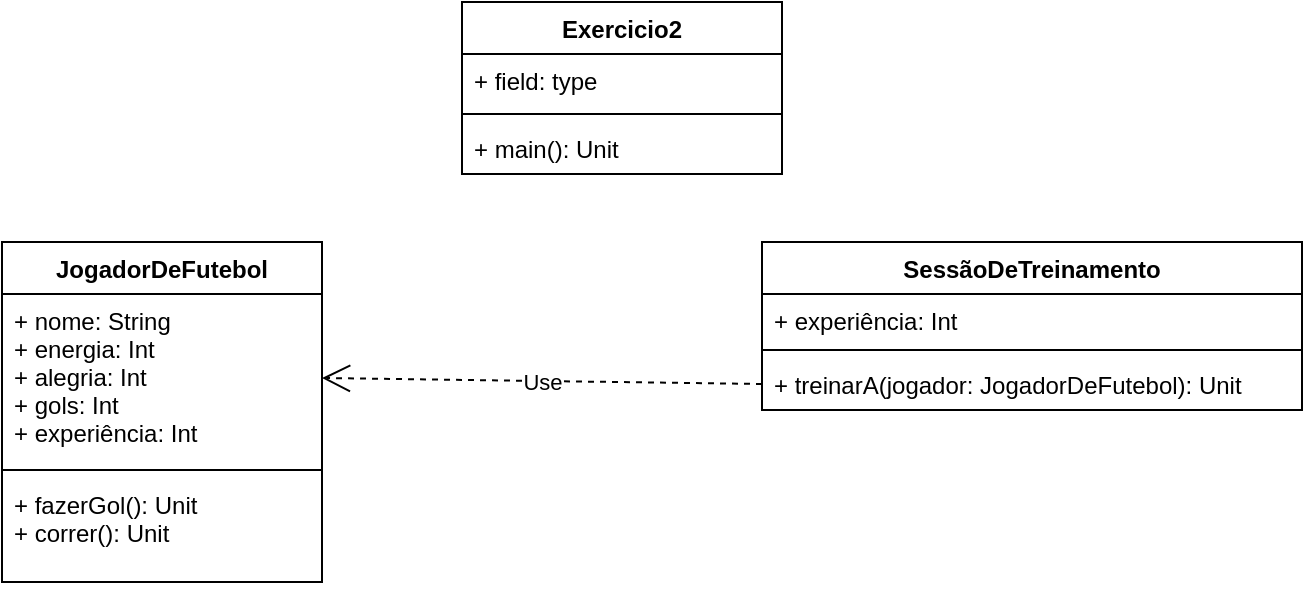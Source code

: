 <mxfile version="13.6.6" type="device"><diagram id="uoioWt-m97RwVh3F_od1" name="Page-1"><mxGraphModel dx="868" dy="482" grid="1" gridSize="10" guides="1" tooltips="1" connect="1" arrows="1" fold="1" page="1" pageScale="1" pageWidth="827" pageHeight="1169" math="0" shadow="0"><root><mxCell id="0"/><mxCell id="1" parent="0"/><mxCell id="8mExEEBwogYwOLzbHpLf-1" value="JogadorDeFutebol" style="swimlane;fontStyle=1;align=center;verticalAlign=top;childLayout=stackLayout;horizontal=1;startSize=26;horizontalStack=0;resizeParent=1;resizeParentMax=0;resizeLast=0;collapsible=1;marginBottom=0;" vertex="1" parent="1"><mxGeometry x="60" y="140" width="160" height="170" as="geometry"/></mxCell><mxCell id="8mExEEBwogYwOLzbHpLf-2" value="+ nome: String&#10;+ energia: Int&#10;+ alegria: Int&#10;+ gols: Int&#10;+ experiência: Int" style="text;strokeColor=none;fillColor=none;align=left;verticalAlign=top;spacingLeft=4;spacingRight=4;overflow=hidden;rotatable=0;points=[[0,0.5],[1,0.5]];portConstraint=eastwest;" vertex="1" parent="8mExEEBwogYwOLzbHpLf-1"><mxGeometry y="26" width="160" height="84" as="geometry"/></mxCell><mxCell id="8mExEEBwogYwOLzbHpLf-3" value="" style="line;strokeWidth=1;fillColor=none;align=left;verticalAlign=middle;spacingTop=-1;spacingLeft=3;spacingRight=3;rotatable=0;labelPosition=right;points=[];portConstraint=eastwest;" vertex="1" parent="8mExEEBwogYwOLzbHpLf-1"><mxGeometry y="110" width="160" height="8" as="geometry"/></mxCell><mxCell id="8mExEEBwogYwOLzbHpLf-4" value="+ fazerGol(): Unit&#10;+ correr(): Unit" style="text;strokeColor=none;fillColor=none;align=left;verticalAlign=top;spacingLeft=4;spacingRight=4;overflow=hidden;rotatable=0;points=[[0,0.5],[1,0.5]];portConstraint=eastwest;" vertex="1" parent="8mExEEBwogYwOLzbHpLf-1"><mxGeometry y="118" width="160" height="52" as="geometry"/></mxCell><mxCell id="8mExEEBwogYwOLzbHpLf-5" value="SessãoDeTreinamento" style="swimlane;fontStyle=1;align=center;verticalAlign=top;childLayout=stackLayout;horizontal=1;startSize=26;horizontalStack=0;resizeParent=1;resizeParentMax=0;resizeLast=0;collapsible=1;marginBottom=0;" vertex="1" parent="1"><mxGeometry x="440" y="140" width="270" height="84" as="geometry"/></mxCell><mxCell id="8mExEEBwogYwOLzbHpLf-6" value="+ experiência: Int&#10;" style="text;strokeColor=none;fillColor=none;align=left;verticalAlign=top;spacingLeft=4;spacingRight=4;overflow=hidden;rotatable=0;points=[[0,0.5],[1,0.5]];portConstraint=eastwest;" vertex="1" parent="8mExEEBwogYwOLzbHpLf-5"><mxGeometry y="26" width="270" height="24" as="geometry"/></mxCell><mxCell id="8mExEEBwogYwOLzbHpLf-7" value="" style="line;strokeWidth=1;fillColor=none;align=left;verticalAlign=middle;spacingTop=-1;spacingLeft=3;spacingRight=3;rotatable=0;labelPosition=right;points=[];portConstraint=eastwest;" vertex="1" parent="8mExEEBwogYwOLzbHpLf-5"><mxGeometry y="50" width="270" height="8" as="geometry"/></mxCell><mxCell id="8mExEEBwogYwOLzbHpLf-8" value="+ treinarA(jogador: JogadorDeFutebol): Unit" style="text;strokeColor=none;fillColor=none;align=left;verticalAlign=top;spacingLeft=4;spacingRight=4;overflow=hidden;rotatable=0;points=[[0,0.5],[1,0.5]];portConstraint=eastwest;" vertex="1" parent="8mExEEBwogYwOLzbHpLf-5"><mxGeometry y="58" width="270" height="26" as="geometry"/></mxCell><mxCell id="8mExEEBwogYwOLzbHpLf-13" value="Use" style="endArrow=open;endSize=12;dashed=1;html=1;entryX=1;entryY=0.5;entryDx=0;entryDy=0;exitX=0;exitY=0.5;exitDx=0;exitDy=0;" edge="1" parent="1" source="8mExEEBwogYwOLzbHpLf-8" target="8mExEEBwogYwOLzbHpLf-2"><mxGeometry width="160" relative="1" as="geometry"><mxPoint x="330" y="250" as="sourcePoint"/><mxPoint x="490" y="250" as="targetPoint"/></mxGeometry></mxCell><mxCell id="8mExEEBwogYwOLzbHpLf-9" value="Exercicio2" style="swimlane;fontStyle=1;align=center;verticalAlign=top;childLayout=stackLayout;horizontal=1;startSize=26;horizontalStack=0;resizeParent=1;resizeParentMax=0;resizeLast=0;collapsible=1;marginBottom=0;" vertex="1" parent="1"><mxGeometry x="290" y="20" width="160" height="86" as="geometry"/></mxCell><mxCell id="8mExEEBwogYwOLzbHpLf-10" value="+ field: type" style="text;strokeColor=none;fillColor=none;align=left;verticalAlign=top;spacingLeft=4;spacingRight=4;overflow=hidden;rotatable=0;points=[[0,0.5],[1,0.5]];portConstraint=eastwest;" vertex="1" parent="8mExEEBwogYwOLzbHpLf-9"><mxGeometry y="26" width="160" height="26" as="geometry"/></mxCell><mxCell id="8mExEEBwogYwOLzbHpLf-11" value="" style="line;strokeWidth=1;fillColor=none;align=left;verticalAlign=middle;spacingTop=-1;spacingLeft=3;spacingRight=3;rotatable=0;labelPosition=right;points=[];portConstraint=eastwest;" vertex="1" parent="8mExEEBwogYwOLzbHpLf-9"><mxGeometry y="52" width="160" height="8" as="geometry"/></mxCell><mxCell id="8mExEEBwogYwOLzbHpLf-12" value="+ main(): Unit" style="text;strokeColor=none;fillColor=none;align=left;verticalAlign=top;spacingLeft=4;spacingRight=4;overflow=hidden;rotatable=0;points=[[0,0.5],[1,0.5]];portConstraint=eastwest;" vertex="1" parent="8mExEEBwogYwOLzbHpLf-9"><mxGeometry y="60" width="160" height="26" as="geometry"/></mxCell></root></mxGraphModel></diagram></mxfile>